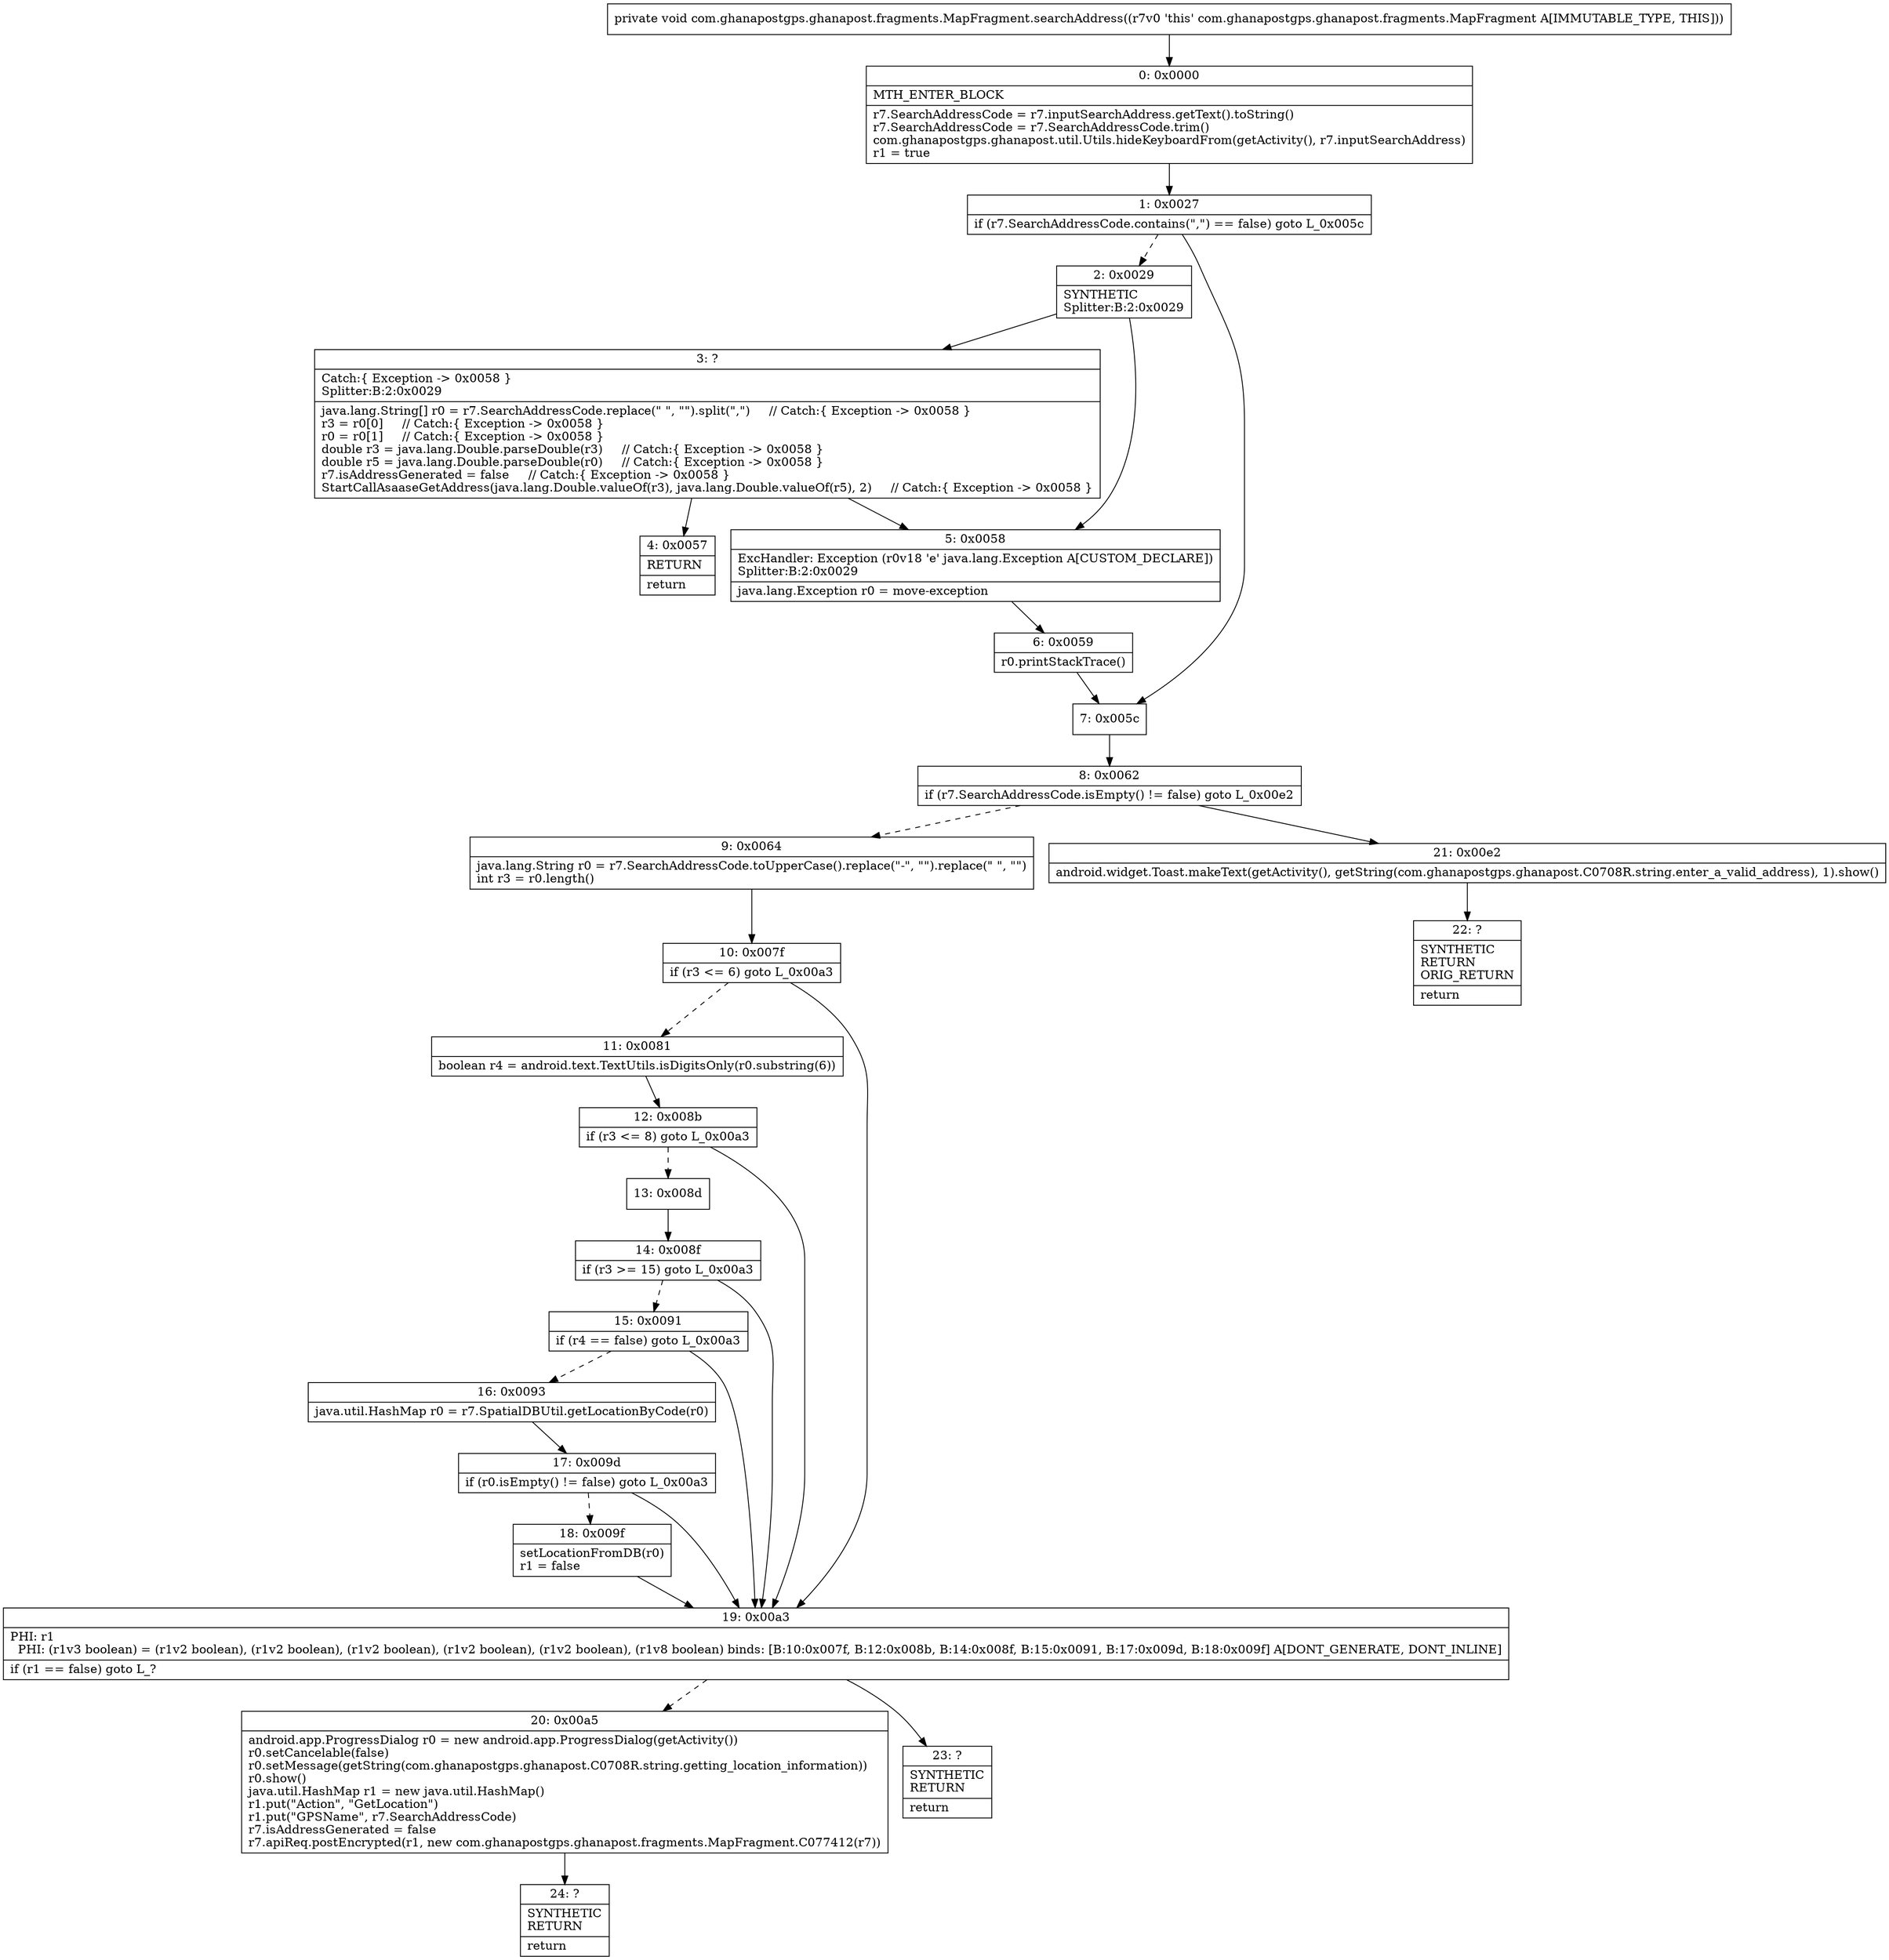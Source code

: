 digraph "CFG forcom.ghanapostgps.ghanapost.fragments.MapFragment.searchAddress()V" {
Node_0 [shape=record,label="{0\:\ 0x0000|MTH_ENTER_BLOCK\l|r7.SearchAddressCode = r7.inputSearchAddress.getText().toString()\lr7.SearchAddressCode = r7.SearchAddressCode.trim()\lcom.ghanapostgps.ghanapost.util.Utils.hideKeyboardFrom(getActivity(), r7.inputSearchAddress)\lr1 = true\l}"];
Node_1 [shape=record,label="{1\:\ 0x0027|if (r7.SearchAddressCode.contains(\",\") == false) goto L_0x005c\l}"];
Node_2 [shape=record,label="{2\:\ 0x0029|SYNTHETIC\lSplitter:B:2:0x0029\l}"];
Node_3 [shape=record,label="{3\:\ ?|Catch:\{ Exception \-\> 0x0058 \}\lSplitter:B:2:0x0029\l|java.lang.String[] r0 = r7.SearchAddressCode.replace(\" \", \"\").split(\",\")     \/\/ Catch:\{ Exception \-\> 0x0058 \}\lr3 = r0[0]     \/\/ Catch:\{ Exception \-\> 0x0058 \}\lr0 = r0[1]     \/\/ Catch:\{ Exception \-\> 0x0058 \}\ldouble r3 = java.lang.Double.parseDouble(r3)     \/\/ Catch:\{ Exception \-\> 0x0058 \}\ldouble r5 = java.lang.Double.parseDouble(r0)     \/\/ Catch:\{ Exception \-\> 0x0058 \}\lr7.isAddressGenerated = false     \/\/ Catch:\{ Exception \-\> 0x0058 \}\lStartCallAsaaseGetAddress(java.lang.Double.valueOf(r3), java.lang.Double.valueOf(r5), 2)     \/\/ Catch:\{ Exception \-\> 0x0058 \}\l}"];
Node_4 [shape=record,label="{4\:\ 0x0057|RETURN\l|return\l}"];
Node_5 [shape=record,label="{5\:\ 0x0058|ExcHandler: Exception (r0v18 'e' java.lang.Exception A[CUSTOM_DECLARE])\lSplitter:B:2:0x0029\l|java.lang.Exception r0 = move\-exception\l}"];
Node_6 [shape=record,label="{6\:\ 0x0059|r0.printStackTrace()\l}"];
Node_7 [shape=record,label="{7\:\ 0x005c}"];
Node_8 [shape=record,label="{8\:\ 0x0062|if (r7.SearchAddressCode.isEmpty() != false) goto L_0x00e2\l}"];
Node_9 [shape=record,label="{9\:\ 0x0064|java.lang.String r0 = r7.SearchAddressCode.toUpperCase().replace(\"\-\", \"\").replace(\" \", \"\")\lint r3 = r0.length()\l}"];
Node_10 [shape=record,label="{10\:\ 0x007f|if (r3 \<= 6) goto L_0x00a3\l}"];
Node_11 [shape=record,label="{11\:\ 0x0081|boolean r4 = android.text.TextUtils.isDigitsOnly(r0.substring(6))\l}"];
Node_12 [shape=record,label="{12\:\ 0x008b|if (r3 \<= 8) goto L_0x00a3\l}"];
Node_13 [shape=record,label="{13\:\ 0x008d}"];
Node_14 [shape=record,label="{14\:\ 0x008f|if (r3 \>= 15) goto L_0x00a3\l}"];
Node_15 [shape=record,label="{15\:\ 0x0091|if (r4 == false) goto L_0x00a3\l}"];
Node_16 [shape=record,label="{16\:\ 0x0093|java.util.HashMap r0 = r7.SpatialDBUtil.getLocationByCode(r0)\l}"];
Node_17 [shape=record,label="{17\:\ 0x009d|if (r0.isEmpty() != false) goto L_0x00a3\l}"];
Node_18 [shape=record,label="{18\:\ 0x009f|setLocationFromDB(r0)\lr1 = false\l}"];
Node_19 [shape=record,label="{19\:\ 0x00a3|PHI: r1 \l  PHI: (r1v3 boolean) = (r1v2 boolean), (r1v2 boolean), (r1v2 boolean), (r1v2 boolean), (r1v2 boolean), (r1v8 boolean) binds: [B:10:0x007f, B:12:0x008b, B:14:0x008f, B:15:0x0091, B:17:0x009d, B:18:0x009f] A[DONT_GENERATE, DONT_INLINE]\l|if (r1 == false) goto L_?\l}"];
Node_20 [shape=record,label="{20\:\ 0x00a5|android.app.ProgressDialog r0 = new android.app.ProgressDialog(getActivity())\lr0.setCancelable(false)\lr0.setMessage(getString(com.ghanapostgps.ghanapost.C0708R.string.getting_location_information))\lr0.show()\ljava.util.HashMap r1 = new java.util.HashMap()\lr1.put(\"Action\", \"GetLocation\")\lr1.put(\"GPSName\", r7.SearchAddressCode)\lr7.isAddressGenerated = false\lr7.apiReq.postEncrypted(r1, new com.ghanapostgps.ghanapost.fragments.MapFragment.C077412(r7))\l}"];
Node_21 [shape=record,label="{21\:\ 0x00e2|android.widget.Toast.makeText(getActivity(), getString(com.ghanapostgps.ghanapost.C0708R.string.enter_a_valid_address), 1).show()\l}"];
Node_22 [shape=record,label="{22\:\ ?|SYNTHETIC\lRETURN\lORIG_RETURN\l|return\l}"];
Node_23 [shape=record,label="{23\:\ ?|SYNTHETIC\lRETURN\l|return\l}"];
Node_24 [shape=record,label="{24\:\ ?|SYNTHETIC\lRETURN\l|return\l}"];
MethodNode[shape=record,label="{private void com.ghanapostgps.ghanapost.fragments.MapFragment.searchAddress((r7v0 'this' com.ghanapostgps.ghanapost.fragments.MapFragment A[IMMUTABLE_TYPE, THIS])) }"];
MethodNode -> Node_0;
Node_0 -> Node_1;
Node_1 -> Node_2[style=dashed];
Node_1 -> Node_7;
Node_2 -> Node_3;
Node_2 -> Node_5;
Node_3 -> Node_4;
Node_3 -> Node_5;
Node_5 -> Node_6;
Node_6 -> Node_7;
Node_7 -> Node_8;
Node_8 -> Node_9[style=dashed];
Node_8 -> Node_21;
Node_9 -> Node_10;
Node_10 -> Node_11[style=dashed];
Node_10 -> Node_19;
Node_11 -> Node_12;
Node_12 -> Node_13[style=dashed];
Node_12 -> Node_19;
Node_13 -> Node_14;
Node_14 -> Node_15[style=dashed];
Node_14 -> Node_19;
Node_15 -> Node_16[style=dashed];
Node_15 -> Node_19;
Node_16 -> Node_17;
Node_17 -> Node_18[style=dashed];
Node_17 -> Node_19;
Node_18 -> Node_19;
Node_19 -> Node_20[style=dashed];
Node_19 -> Node_23;
Node_20 -> Node_24;
Node_21 -> Node_22;
}

